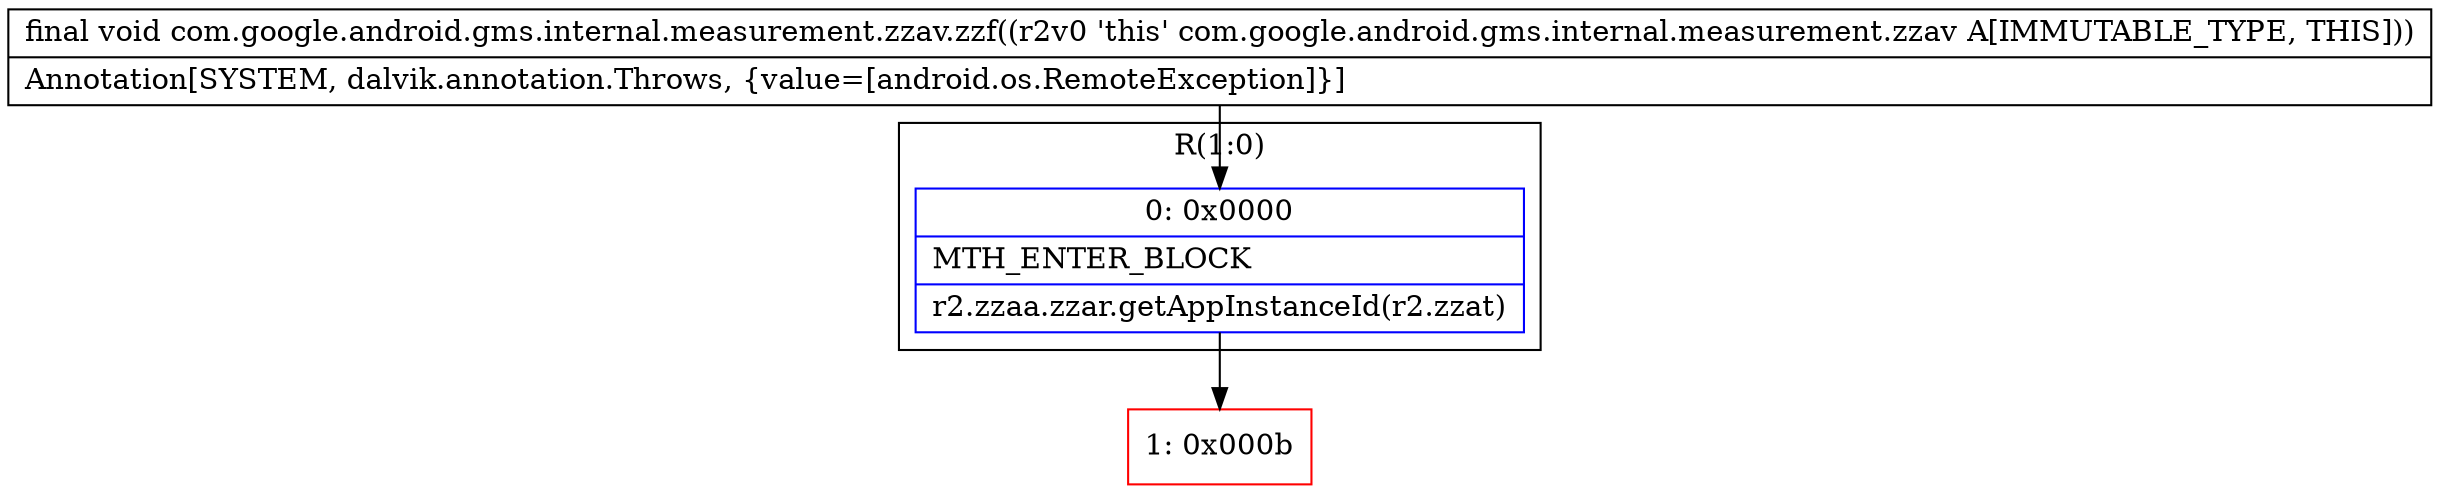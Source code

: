digraph "CFG forcom.google.android.gms.internal.measurement.zzav.zzf()V" {
subgraph cluster_Region_1701050115 {
label = "R(1:0)";
node [shape=record,color=blue];
Node_0 [shape=record,label="{0\:\ 0x0000|MTH_ENTER_BLOCK\l|r2.zzaa.zzar.getAppInstanceId(r2.zzat)\l}"];
}
Node_1 [shape=record,color=red,label="{1\:\ 0x000b}"];
MethodNode[shape=record,label="{final void com.google.android.gms.internal.measurement.zzav.zzf((r2v0 'this' com.google.android.gms.internal.measurement.zzav A[IMMUTABLE_TYPE, THIS]))  | Annotation[SYSTEM, dalvik.annotation.Throws, \{value=[android.os.RemoteException]\}]\l}"];
MethodNode -> Node_0;
Node_0 -> Node_1;
}

